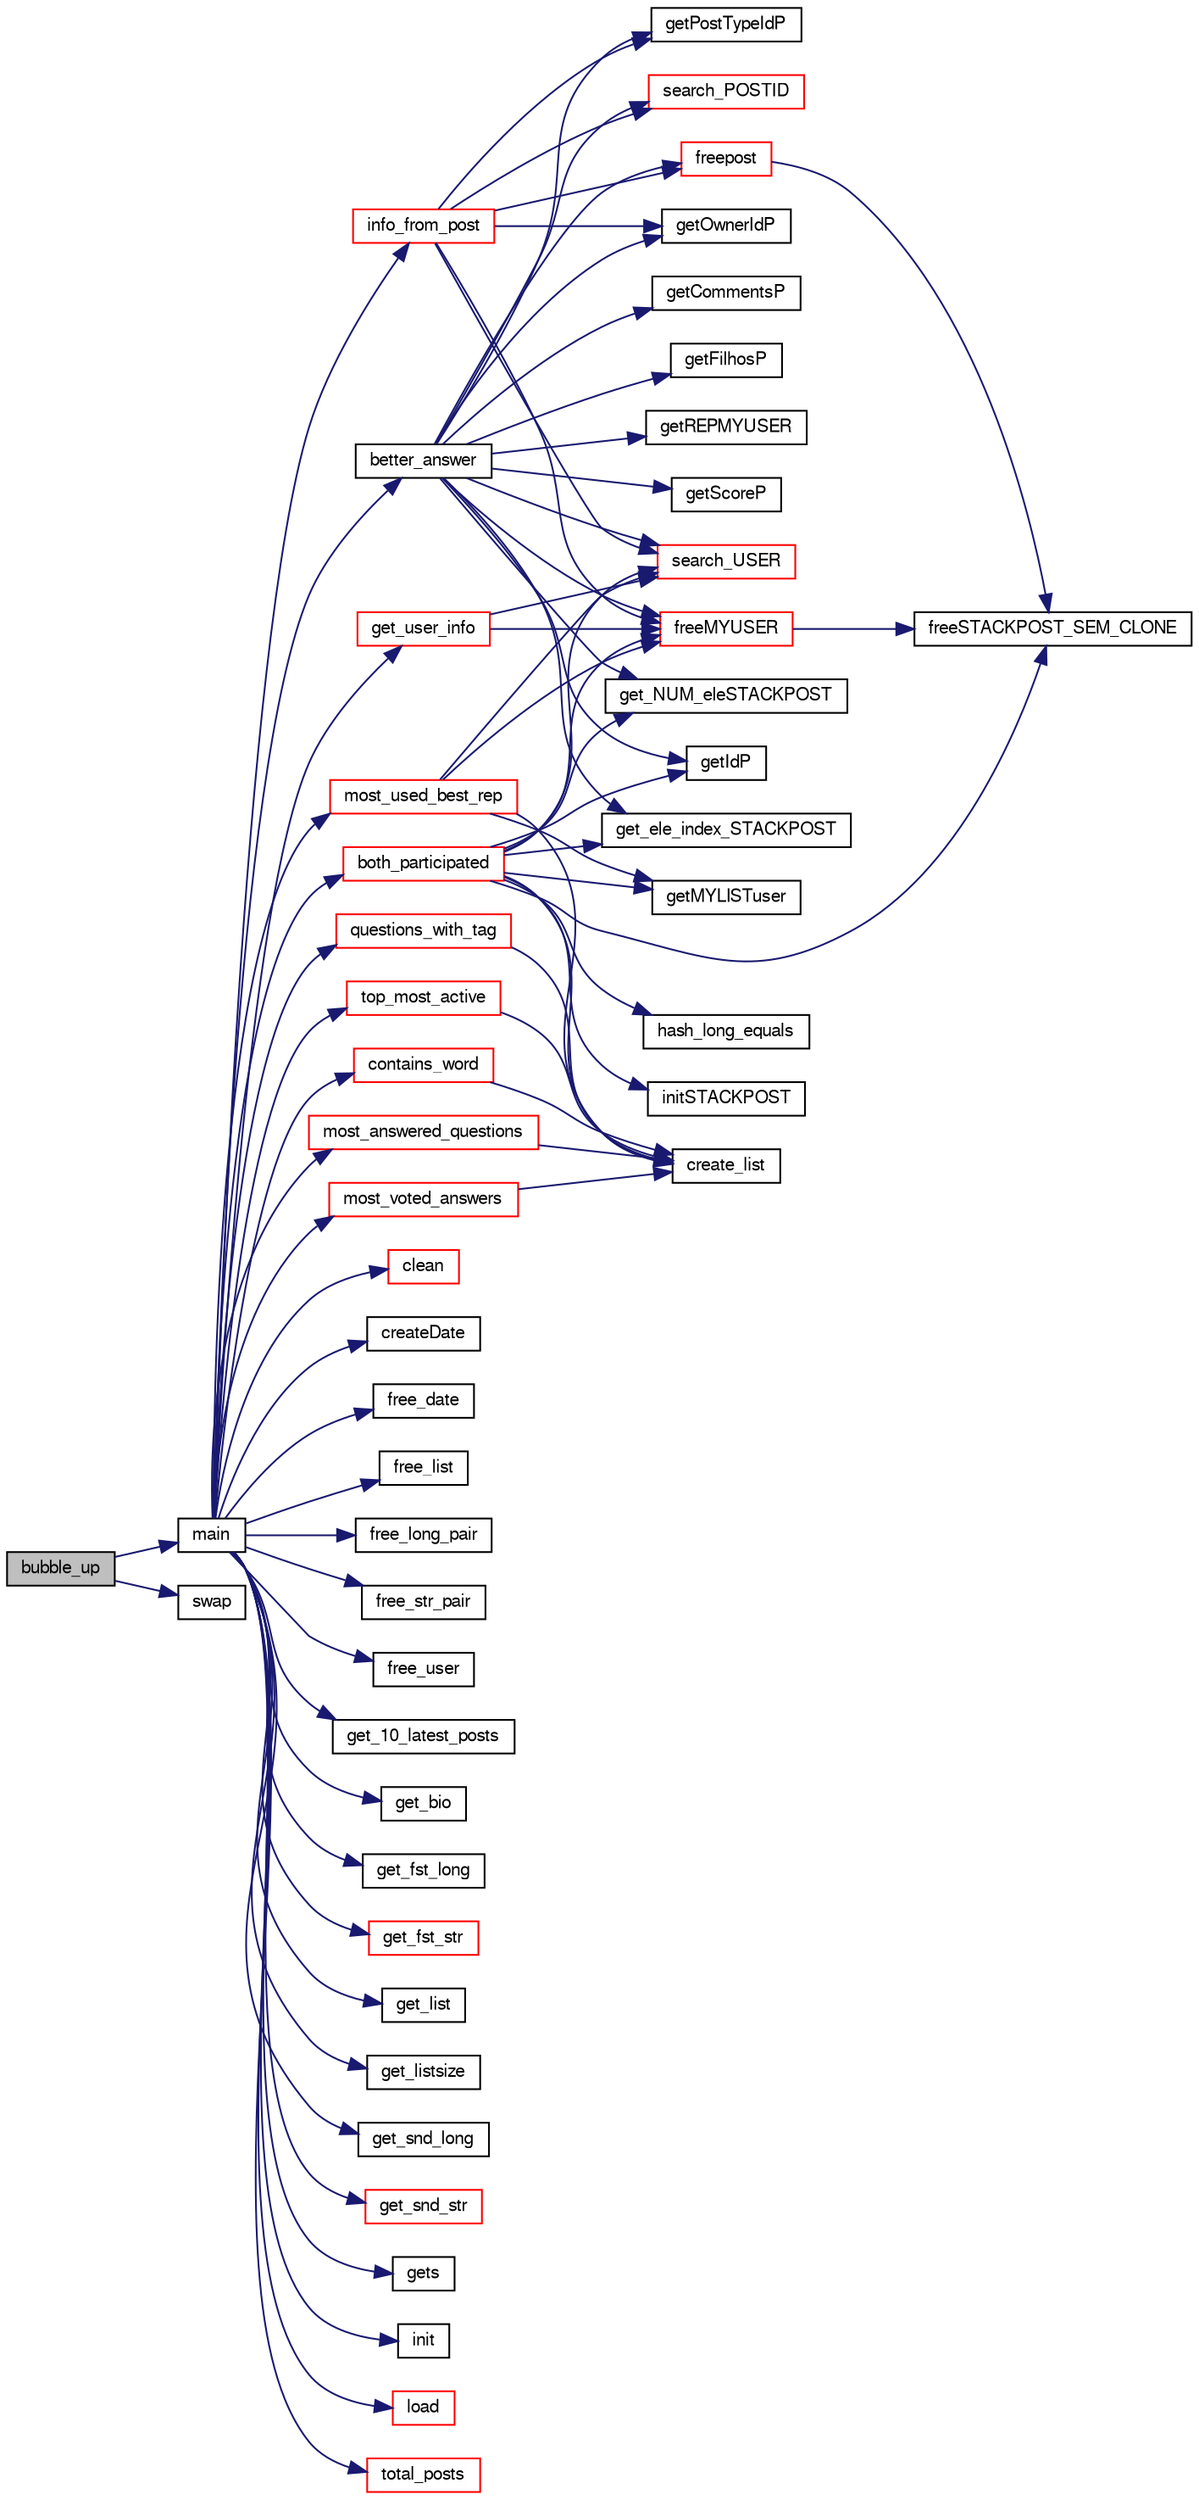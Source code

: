 digraph "bubble_up"
{
  edge [fontname="FreeSans",fontsize="10",labelfontname="FreeSans",labelfontsize="10"];
  node [fontname="FreeSans",fontsize="10",shape=record];
  rankdir="LR";
  Node1 [label="bubble_up",height=0.2,width=0.4,color="black", fillcolor="grey75", style="filled", fontcolor="black"];
  Node1 -> Node2 [color="midnightblue",fontsize="10",style="solid",fontname="FreeSans"];
  Node2 [label="main",height=0.2,width=0.4,color="black", fillcolor="white", style="filled",URL="$main_8c.html#ae66f6b31b5ad750f1fe042a706a4e3d4"];
  Node2 -> Node3 [color="midnightblue",fontsize="10",style="solid",fontname="FreeSans"];
  Node3 [label="better_answer",height=0.2,width=0.4,color="black", fillcolor="white", style="filled",URL="$interface_8c.html#af0bd178e59de59a12a227a1cc5124c58",tooltip="Função que dado um id de um post devolve a resposta melhor cotada desse post. "];
  Node3 -> Node4 [color="midnightblue",fontsize="10",style="solid",fontname="FreeSans"];
  Node4 [label="freeMYUSER",height=0.2,width=0.4,color="red", fillcolor="white", style="filled",URL="$myuser_8c.html#a5123e16973f221037824315bb060bc91",tooltip="Função que liberta a memória de um user. "];
  Node4 -> Node5 [color="midnightblue",fontsize="10",style="solid",fontname="FreeSans"];
  Node5 [label="freeSTACKPOST_SEM_CLONE",height=0.2,width=0.4,color="black", fillcolor="white", style="filled",URL="$mypost_8c.html#a91b21fb278f52144ead6215a80e864a5",tooltip="Função que dá free a uma stackpost. "];
  Node3 -> Node6 [color="midnightblue",fontsize="10",style="solid",fontname="FreeSans"];
  Node6 [label="freepost",height=0.2,width=0.4,color="red", fillcolor="white", style="filled",URL="$mypost_8c.html#a08e79594d5f2f7acf98a907972c05c51",tooltip="Função que liberta a memória alocada para um dado post. "];
  Node6 -> Node5 [color="midnightblue",fontsize="10",style="solid",fontname="FreeSans"];
  Node3 -> Node7 [color="midnightblue",fontsize="10",style="solid",fontname="FreeSans"];
  Node7 [label="get_ele_index_STACKPOST",height=0.2,width=0.4,color="black", fillcolor="white", style="filled",URL="$mypost_8c.html#ab5f84eeb5ef5145c0058f17b63ff41ae",tooltip="Função que devolve o elemento na posição dada. "];
  Node3 -> Node8 [color="midnightblue",fontsize="10",style="solid",fontname="FreeSans"];
  Node8 [label="get_NUM_eleSTACKPOST",height=0.2,width=0.4,color="black", fillcolor="white", style="filled",URL="$mypost_8c.html#a4dab09684a9c81a3b6cf73c12fbc9978",tooltip="Função que calcula o número de elementos de uma stackpost. "];
  Node3 -> Node9 [color="midnightblue",fontsize="10",style="solid",fontname="FreeSans"];
  Node9 [label="getCommentsP",height=0.2,width=0.4,color="black", fillcolor="white", style="filled",URL="$mypost_8c.html#aa8414847b7e8a4a885da2c756d1b0741",tooltip="Função que obtém o numero de comentarios de um post. "];
  Node3 -> Node10 [color="midnightblue",fontsize="10",style="solid",fontname="FreeSans"];
  Node10 [label="getFilhosP",height=0.2,width=0.4,color="black", fillcolor="white", style="filled",URL="$mypost_8c.html#adb8f601b62230e5fc982a65362a202e1",tooltip="Função que obtém os filhos de um post. "];
  Node3 -> Node11 [color="midnightblue",fontsize="10",style="solid",fontname="FreeSans"];
  Node11 [label="getIdP",height=0.2,width=0.4,color="black", fillcolor="white", style="filled",URL="$mypost_8c.html#afa0a87d0e3edc6a72af78a5dca815fd3",tooltip="Função que obtém o Id de um post. "];
  Node3 -> Node12 [color="midnightblue",fontsize="10",style="solid",fontname="FreeSans"];
  Node12 [label="getOwnerIdP",height=0.2,width=0.4,color="black", fillcolor="white", style="filled",URL="$mypost_8c.html#adaf507d186a88aba336eae26f03a0cc7",tooltip="Função que obtém o OwnerId de um post. "];
  Node3 -> Node13 [color="midnightblue",fontsize="10",style="solid",fontname="FreeSans"];
  Node13 [label="getPostTypeIdP",height=0.2,width=0.4,color="black", fillcolor="white", style="filled",URL="$mypost_8c.html#a514d82e76edef763f417b1a75d92939e",tooltip="Função que obtém o TypeId de um post. "];
  Node3 -> Node14 [color="midnightblue",fontsize="10",style="solid",fontname="FreeSans"];
  Node14 [label="getREPMYUSER",height=0.2,width=0.4,color="black", fillcolor="white", style="filled",URL="$myuser_8c.html#aabd3a0ebf20d134d1c8ca6f54564a617",tooltip="Função que devolve a rep do user. "];
  Node3 -> Node15 [color="midnightblue",fontsize="10",style="solid",fontname="FreeSans"];
  Node15 [label="getScoreP",height=0.2,width=0.4,color="black", fillcolor="white", style="filled",URL="$mypost_8c.html#a7564b17ded5d51aa16bd3bb68f78eaa0",tooltip="Função que obtém o score de um post. "];
  Node3 -> Node16 [color="midnightblue",fontsize="10",style="solid",fontname="FreeSans"];
  Node16 [label="search_POSTID",height=0.2,width=0.4,color="red", fillcolor="white", style="filled",URL="$mypost_8c.html#a23941cf77931842a0c8523c78888752b",tooltip="Função que procura um post pelo id na estrutura com clone. "];
  Node3 -> Node17 [color="midnightblue",fontsize="10",style="solid",fontname="FreeSans"];
  Node17 [label="search_USER",height=0.2,width=0.4,color="red", fillcolor="white", style="filled",URL="$myuser_8c.html#a89c3e32fead4720ca892da0e7f2c559b",tooltip="Função que procura um user na estrutura com clone. "];
  Node2 -> Node18 [color="midnightblue",fontsize="10",style="solid",fontname="FreeSans"];
  Node18 [label="both_participated",height=0.2,width=0.4,color="red", fillcolor="white", style="filled",URL="$interface_8c.html#ab2069c6237b5ab6647937173d43d9bac",tooltip="Função que dado 2 users retorna as N perguntas em que ambos participaram. "];
  Node18 -> Node19 [color="midnightblue",fontsize="10",style="solid",fontname="FreeSans"];
  Node19 [label="create_list",height=0.2,width=0.4,color="black", fillcolor="white", style="filled",URL="$list_8c.html#ac493f609072d58e2fedebea0e970cccf"];
  Node18 -> Node4 [color="midnightblue",fontsize="10",style="solid",fontname="FreeSans"];
  Node18 -> Node5 [color="midnightblue",fontsize="10",style="solid",fontname="FreeSans"];
  Node18 -> Node7 [color="midnightblue",fontsize="10",style="solid",fontname="FreeSans"];
  Node18 -> Node8 [color="midnightblue",fontsize="10",style="solid",fontname="FreeSans"];
  Node18 -> Node11 [color="midnightblue",fontsize="10",style="solid",fontname="FreeSans"];
  Node18 -> Node20 [color="midnightblue",fontsize="10",style="solid",fontname="FreeSans"];
  Node20 [label="getMYLISTuser",height=0.2,width=0.4,color="black", fillcolor="white", style="filled",URL="$myuser_8c.html#a3a1051fdb7a0f3c780890eb22aa29e27",tooltip="Função que devolve a lista de posts de um USER. "];
  Node18 -> Node21 [color="midnightblue",fontsize="10",style="solid",fontname="FreeSans"];
  Node21 [label="hash_long_equals",height=0.2,width=0.4,color="black", fillcolor="white", style="filled",URL="$interface_8c.html#ad06c9bd32e749d463f59e590875b56c6",tooltip="Função auxiliar que compara duas keys e diz que os seus valores são iguais. "];
  Node18 -> Node22 [color="midnightblue",fontsize="10",style="solid",fontname="FreeSans"];
  Node22 [label="initSTACKPOST",height=0.2,width=0.4,color="black", fillcolor="white", style="filled",URL="$mypost_8c.html#ac441cbdcf1391689526aba31a5e5aae9",tooltip="Função que inicializa um stackpost. "];
  Node18 -> Node17 [color="midnightblue",fontsize="10",style="solid",fontname="FreeSans"];
  Node2 -> Node23 [color="midnightblue",fontsize="10",style="solid",fontname="FreeSans"];
  Node23 [label="clean",height=0.2,width=0.4,color="red", fillcolor="white", style="filled",URL="$interface_8c.html#ab7f080e43dc99c5cde2c66249cafa252",tooltip="Função que liberta a memória da estrutura. "];
  Node2 -> Node24 [color="midnightblue",fontsize="10",style="solid",fontname="FreeSans"];
  Node24 [label="contains_word",height=0.2,width=0.4,color="red", fillcolor="white", style="filled",URL="$interface_8c.html#aade1f77088e1f4e6806c3ee8d33a5d41",tooltip="Função que obtém os id&#39;s das N perguntas mais recentes cujo título contém uma dada palavra..."];
  Node24 -> Node19 [color="midnightblue",fontsize="10",style="solid",fontname="FreeSans"];
  Node2 -> Node25 [color="midnightblue",fontsize="10",style="solid",fontname="FreeSans"];
  Node25 [label="createDate",height=0.2,width=0.4,color="black", fillcolor="white", style="filled",URL="$date_8c.html#a1b3eda1abec069a68e3734d8396b2e66"];
  Node2 -> Node26 [color="midnightblue",fontsize="10",style="solid",fontname="FreeSans"];
  Node26 [label="free_date",height=0.2,width=0.4,color="black", fillcolor="white", style="filled",URL="$date_8c.html#a2428331a018772af26d6691fb9c1166c"];
  Node2 -> Node27 [color="midnightblue",fontsize="10",style="solid",fontname="FreeSans"];
  Node27 [label="free_list",height=0.2,width=0.4,color="black", fillcolor="white", style="filled",URL="$list_8c.html#a9b1c30494f0b8a4bc01710ff04b68321"];
  Node2 -> Node28 [color="midnightblue",fontsize="10",style="solid",fontname="FreeSans"];
  Node28 [label="free_long_pair",height=0.2,width=0.4,color="black", fillcolor="white", style="filled",URL="$pair_8c.html#a0869e7c0d21112dee6f20a6a6c6de009"];
  Node2 -> Node29 [color="midnightblue",fontsize="10",style="solid",fontname="FreeSans"];
  Node29 [label="free_str_pair",height=0.2,width=0.4,color="black", fillcolor="white", style="filled",URL="$pair_8c.html#acee0a394fd3770f7d531a56f13915aad"];
  Node2 -> Node30 [color="midnightblue",fontsize="10",style="solid",fontname="FreeSans"];
  Node30 [label="free_user",height=0.2,width=0.4,color="black", fillcolor="white", style="filled",URL="$user_8c.html#aea0883335bb98ce1772d19cd544a92e7"];
  Node2 -> Node31 [color="midnightblue",fontsize="10",style="solid",fontname="FreeSans"];
  Node31 [label="get_10_latest_posts",height=0.2,width=0.4,color="black", fillcolor="white", style="filled",URL="$user_8c.html#a738e16e1446e2ae087b97f4c7863b9f1"];
  Node2 -> Node32 [color="midnightblue",fontsize="10",style="solid",fontname="FreeSans"];
  Node32 [label="get_bio",height=0.2,width=0.4,color="black", fillcolor="white", style="filled",URL="$user_8c.html#afc0f940f83091f1ce056e2a2682943c2"];
  Node2 -> Node33 [color="midnightblue",fontsize="10",style="solid",fontname="FreeSans"];
  Node33 [label="get_fst_long",height=0.2,width=0.4,color="black", fillcolor="white", style="filled",URL="$pair_8c.html#a422a2b6321647ced4032eb7132f49d9f"];
  Node2 -> Node34 [color="midnightblue",fontsize="10",style="solid",fontname="FreeSans"];
  Node34 [label="get_fst_str",height=0.2,width=0.4,color="red", fillcolor="white", style="filled",URL="$pair_8c.html#a7fd7e0de9b36a881aea105f87e937b66"];
  Node2 -> Node35 [color="midnightblue",fontsize="10",style="solid",fontname="FreeSans"];
  Node35 [label="get_list",height=0.2,width=0.4,color="black", fillcolor="white", style="filled",URL="$list_8c.html#a8bd1bfbc125c15a8fdb8047b37333438"];
  Node2 -> Node36 [color="midnightblue",fontsize="10",style="solid",fontname="FreeSans"];
  Node36 [label="get_listsize",height=0.2,width=0.4,color="black", fillcolor="white", style="filled",URL="$list_8c.html#a666b5a611c14e7471326bd8408b83670"];
  Node2 -> Node37 [color="midnightblue",fontsize="10",style="solid",fontname="FreeSans"];
  Node37 [label="get_snd_long",height=0.2,width=0.4,color="black", fillcolor="white", style="filled",URL="$pair_8c.html#a2c060497bd3a5fa446d9aa16f152d6a8"];
  Node2 -> Node38 [color="midnightblue",fontsize="10",style="solid",fontname="FreeSans"];
  Node38 [label="get_snd_str",height=0.2,width=0.4,color="red", fillcolor="white", style="filled",URL="$pair_8c.html#aeaab07e30eb8dc91dbd9adae4b3be6d4"];
  Node2 -> Node39 [color="midnightblue",fontsize="10",style="solid",fontname="FreeSans"];
  Node39 [label="get_user_info",height=0.2,width=0.4,color="red", fillcolor="white", style="filled",URL="$interface_8c.html#abbe8e56c4e4552c93a81a625ea641869",tooltip="Função que dado um id de um user devolve informacao sobre este mesmo. "];
  Node39 -> Node4 [color="midnightblue",fontsize="10",style="solid",fontname="FreeSans"];
  Node39 -> Node17 [color="midnightblue",fontsize="10",style="solid",fontname="FreeSans"];
  Node2 -> Node40 [color="midnightblue",fontsize="10",style="solid",fontname="FreeSans"];
  Node40 [label="gets",height=0.2,width=0.4,color="black", fillcolor="white", style="filled",URL="$main_8c.html#ad23cf6ce344e3cdbbe53eee7e9a83b5c"];
  Node2 -> Node41 [color="midnightblue",fontsize="10",style="solid",fontname="FreeSans"];
  Node41 [label="info_from_post",height=0.2,width=0.4,color="red", fillcolor="white", style="filled",URL="$interface_8c.html#ac297866fc062cda7f009927571ab55dc",tooltip="Função retorna a informacao de um post. "];
  Node41 -> Node4 [color="midnightblue",fontsize="10",style="solid",fontname="FreeSans"];
  Node41 -> Node6 [color="midnightblue",fontsize="10",style="solid",fontname="FreeSans"];
  Node41 -> Node12 [color="midnightblue",fontsize="10",style="solid",fontname="FreeSans"];
  Node41 -> Node13 [color="midnightblue",fontsize="10",style="solid",fontname="FreeSans"];
  Node41 -> Node16 [color="midnightblue",fontsize="10",style="solid",fontname="FreeSans"];
  Node41 -> Node17 [color="midnightblue",fontsize="10",style="solid",fontname="FreeSans"];
  Node2 -> Node42 [color="midnightblue",fontsize="10",style="solid",fontname="FreeSans"];
  Node42 [label="init",height=0.2,width=0.4,color="black", fillcolor="white", style="filled",URL="$interface_8c.html#aadd031ccf1ce5bbb27994ef338ca2750",tooltip="Função inicializa a estrutura da comunidade. "];
  Node2 -> Node43 [color="midnightblue",fontsize="10",style="solid",fontname="FreeSans"];
  Node43 [label="load",height=0.2,width=0.4,color="red", fillcolor="white", style="filled",URL="$interface_8c.html#a644c94e592239aa49a0cf315d69b1c64",tooltip="Função dá load aos ficheiros xml. "];
  Node2 -> Node44 [color="midnightblue",fontsize="10",style="solid",fontname="FreeSans"];
  Node44 [label="most_answered_questions",height=0.2,width=0.4,color="red", fillcolor="white", style="filled",URL="$interface_8c.html#a4847929aa84113b38e6804acefdfd6a4",tooltip="Função que dado um intervalo de tempo calcula as N perguntas com mais respostas. "];
  Node44 -> Node19 [color="midnightblue",fontsize="10",style="solid",fontname="FreeSans"];
  Node2 -> Node45 [color="midnightblue",fontsize="10",style="solid",fontname="FreeSans"];
  Node45 [label="most_used_best_rep",height=0.2,width=0.4,color="red", fillcolor="white", style="filled",URL="$interface_8c.html#aa048ff54eec00113e9e16d530370fcc1",tooltip="Função que obtém o número de ocorrencias das N tags mais usadas num dado período de tempo pelos N use..."];
  Node45 -> Node19 [color="midnightblue",fontsize="10",style="solid",fontname="FreeSans"];
  Node45 -> Node4 [color="midnightblue",fontsize="10",style="solid",fontname="FreeSans"];
  Node45 -> Node20 [color="midnightblue",fontsize="10",style="solid",fontname="FreeSans"];
  Node45 -> Node17 [color="midnightblue",fontsize="10",style="solid",fontname="FreeSans"];
  Node2 -> Node46 [color="midnightblue",fontsize="10",style="solid",fontname="FreeSans"];
  Node46 [label="most_voted_answers",height=0.2,width=0.4,color="red", fillcolor="white", style="filled",URL="$interface_8c.html#abee0976337de52cefdc4e840c803f2f4",tooltip="Função que dado um intervalo de tempo calcula os N posts com melhor score. "];
  Node46 -> Node19 [color="midnightblue",fontsize="10",style="solid",fontname="FreeSans"];
  Node2 -> Node47 [color="midnightblue",fontsize="10",style="solid",fontname="FreeSans"];
  Node47 [label="questions_with_tag",height=0.2,width=0.4,color="red", fillcolor="white", style="filled",URL="$interface_8c.html#a3833b4111827095f7654ff0b1ec6a6ee",tooltip="Função que dado um intervalo de tempo retornar todas as perguntas contendo uma determinada tag..."];
  Node47 -> Node19 [color="midnightblue",fontsize="10",style="solid",fontname="FreeSans"];
  Node2 -> Node48 [color="midnightblue",fontsize="10",style="solid",fontname="FreeSans"];
  Node48 [label="top_most_active",height=0.2,width=0.4,color="red", fillcolor="white", style="filled",URL="$interface_8c.html#aea6f8074566f0a5373ea67b3469fd4cc",tooltip="Função que calcula os N utilizadores com mais posts. "];
  Node48 -> Node19 [color="midnightblue",fontsize="10",style="solid",fontname="FreeSans"];
  Node2 -> Node49 [color="midnightblue",fontsize="10",style="solid",fontname="FreeSans"];
  Node49 [label="total_posts",height=0.2,width=0.4,color="red", fillcolor="white", style="filled",URL="$interface_8c.html#a58aee481445828846cbb908c20800265",tooltip="Função que dado um intervalo de tempo obtem o numero total de perguntas e respostas. "];
  Node1 -> Node50 [color="midnightblue",fontsize="10",style="solid",fontname="FreeSans"];
  Node50 [label="swap",height=0.2,width=0.4,color="black", fillcolor="white", style="filled",URL="$myheap_8c.html#a3f088393e484064f4b66e9d0c4413dd3",tooltip="Função troca 2 elementos no array. "];
}
